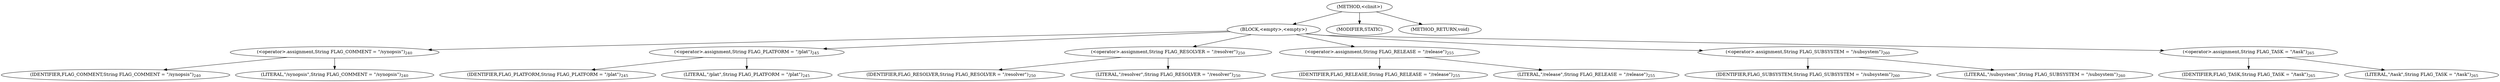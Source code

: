 digraph "&lt;clinit&gt;" {  
"611" [label = <(METHOD,&lt;clinit&gt;)> ]
"612" [label = <(BLOCK,&lt;empty&gt;,&lt;empty&gt;)> ]
"613" [label = <(&lt;operator&gt;.assignment,String FLAG_COMMENT = &quot;/synopsis&quot;)<SUB>240</SUB>> ]
"614" [label = <(IDENTIFIER,FLAG_COMMENT,String FLAG_COMMENT = &quot;/synopsis&quot;)<SUB>240</SUB>> ]
"615" [label = <(LITERAL,&quot;/synopsis&quot;,String FLAG_COMMENT = &quot;/synopsis&quot;)<SUB>240</SUB>> ]
"616" [label = <(&lt;operator&gt;.assignment,String FLAG_PLATFORM = &quot;/plat&quot;)<SUB>245</SUB>> ]
"617" [label = <(IDENTIFIER,FLAG_PLATFORM,String FLAG_PLATFORM = &quot;/plat&quot;)<SUB>245</SUB>> ]
"618" [label = <(LITERAL,&quot;/plat&quot;,String FLAG_PLATFORM = &quot;/plat&quot;)<SUB>245</SUB>> ]
"619" [label = <(&lt;operator&gt;.assignment,String FLAG_RESOLVER = &quot;/resolver&quot;)<SUB>250</SUB>> ]
"620" [label = <(IDENTIFIER,FLAG_RESOLVER,String FLAG_RESOLVER = &quot;/resolver&quot;)<SUB>250</SUB>> ]
"621" [label = <(LITERAL,&quot;/resolver&quot;,String FLAG_RESOLVER = &quot;/resolver&quot;)<SUB>250</SUB>> ]
"622" [label = <(&lt;operator&gt;.assignment,String FLAG_RELEASE = &quot;/release&quot;)<SUB>255</SUB>> ]
"623" [label = <(IDENTIFIER,FLAG_RELEASE,String FLAG_RELEASE = &quot;/release&quot;)<SUB>255</SUB>> ]
"624" [label = <(LITERAL,&quot;/release&quot;,String FLAG_RELEASE = &quot;/release&quot;)<SUB>255</SUB>> ]
"625" [label = <(&lt;operator&gt;.assignment,String FLAG_SUBSYSTEM = &quot;/subsystem&quot;)<SUB>260</SUB>> ]
"626" [label = <(IDENTIFIER,FLAG_SUBSYSTEM,String FLAG_SUBSYSTEM = &quot;/subsystem&quot;)<SUB>260</SUB>> ]
"627" [label = <(LITERAL,&quot;/subsystem&quot;,String FLAG_SUBSYSTEM = &quot;/subsystem&quot;)<SUB>260</SUB>> ]
"628" [label = <(&lt;operator&gt;.assignment,String FLAG_TASK = &quot;/task&quot;)<SUB>265</SUB>> ]
"629" [label = <(IDENTIFIER,FLAG_TASK,String FLAG_TASK = &quot;/task&quot;)<SUB>265</SUB>> ]
"630" [label = <(LITERAL,&quot;/task&quot;,String FLAG_TASK = &quot;/task&quot;)<SUB>265</SUB>> ]
"631" [label = <(MODIFIER,STATIC)> ]
"632" [label = <(METHOD_RETURN,void)> ]
  "611" -> "612" 
  "611" -> "631" 
  "611" -> "632" 
  "612" -> "613" 
  "612" -> "616" 
  "612" -> "619" 
  "612" -> "622" 
  "612" -> "625" 
  "612" -> "628" 
  "613" -> "614" 
  "613" -> "615" 
  "616" -> "617" 
  "616" -> "618" 
  "619" -> "620" 
  "619" -> "621" 
  "622" -> "623" 
  "622" -> "624" 
  "625" -> "626" 
  "625" -> "627" 
  "628" -> "629" 
  "628" -> "630" 
}
